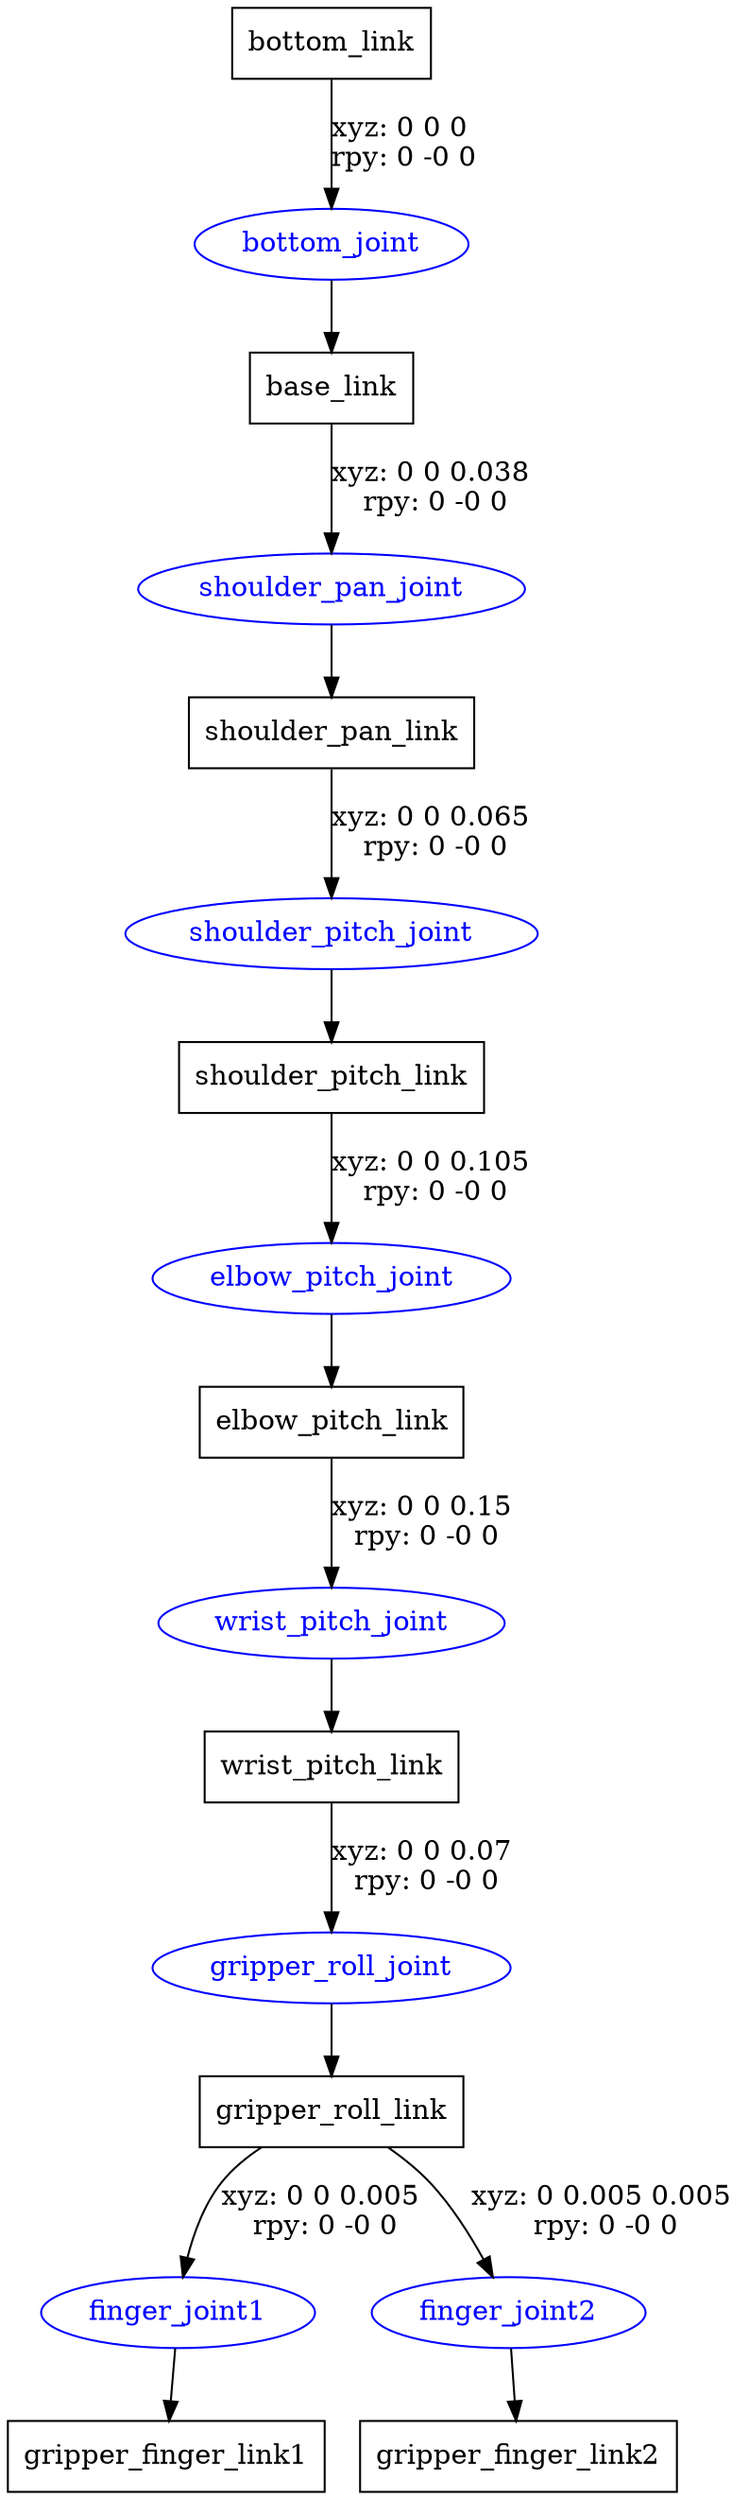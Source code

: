 digraph G {
node [shape=box];
"bottom_link" [label="bottom_link"];
"base_link" [label="base_link"];
"shoulder_pan_link" [label="shoulder_pan_link"];
"shoulder_pitch_link" [label="shoulder_pitch_link"];
"elbow_pitch_link" [label="elbow_pitch_link"];
"wrist_pitch_link" [label="wrist_pitch_link"];
"gripper_roll_link" [label="gripper_roll_link"];
"gripper_finger_link1" [label="gripper_finger_link1"];
"gripper_finger_link2" [label="gripper_finger_link2"];
node [shape=ellipse, color=blue, fontcolor=blue];
"bottom_link" -> "bottom_joint" [label="xyz: 0 0 0 \nrpy: 0 -0 0"]
"bottom_joint" -> "base_link"
"base_link" -> "shoulder_pan_joint" [label="xyz: 0 0 0.038 \nrpy: 0 -0 0"]
"shoulder_pan_joint" -> "shoulder_pan_link"
"shoulder_pan_link" -> "shoulder_pitch_joint" [label="xyz: 0 0 0.065 \nrpy: 0 -0 0"]
"shoulder_pitch_joint" -> "shoulder_pitch_link"
"shoulder_pitch_link" -> "elbow_pitch_joint" [label="xyz: 0 0 0.105 \nrpy: 0 -0 0"]
"elbow_pitch_joint" -> "elbow_pitch_link"
"elbow_pitch_link" -> "wrist_pitch_joint" [label="xyz: 0 0 0.15 \nrpy: 0 -0 0"]
"wrist_pitch_joint" -> "wrist_pitch_link"
"wrist_pitch_link" -> "gripper_roll_joint" [label="xyz: 0 0 0.07 \nrpy: 0 -0 0"]
"gripper_roll_joint" -> "gripper_roll_link"
"gripper_roll_link" -> "finger_joint1" [label="xyz: 0 0 0.005 \nrpy: 0 -0 0"]
"finger_joint1" -> "gripper_finger_link1"
"gripper_roll_link" -> "finger_joint2" [label="xyz: 0 0.005 0.005 \nrpy: 0 -0 0"]
"finger_joint2" -> "gripper_finger_link2"
}
